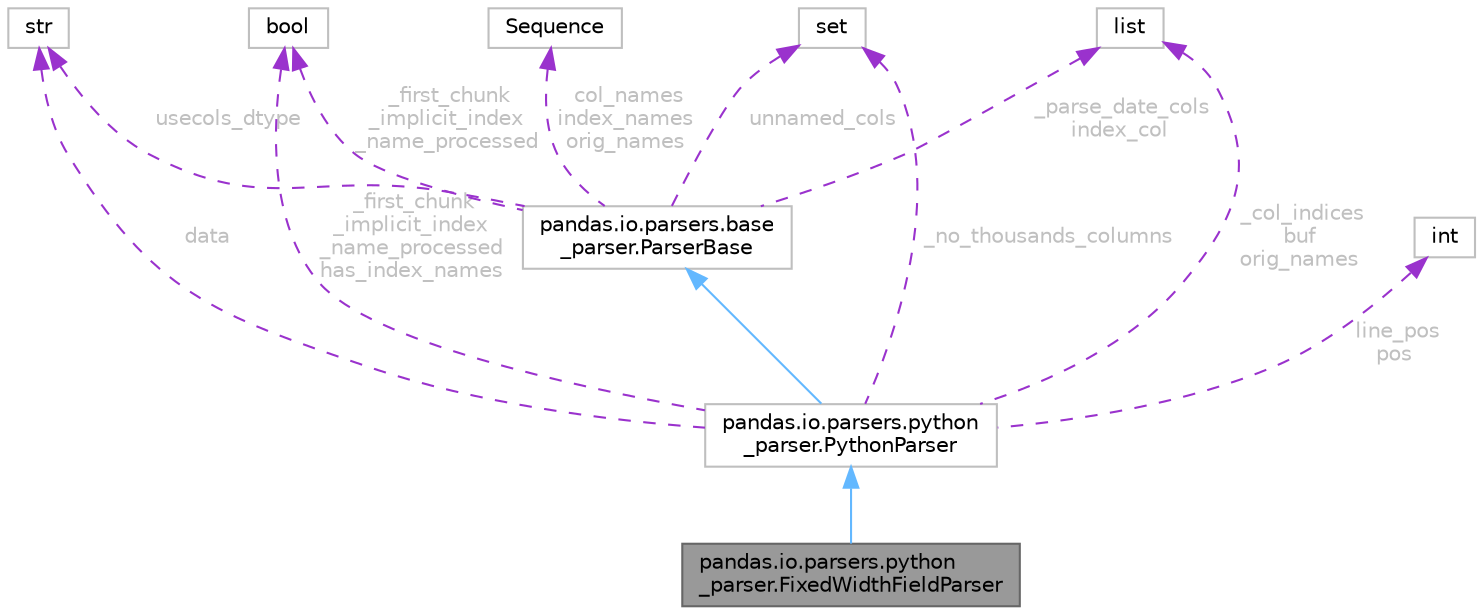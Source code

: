 digraph "pandas.io.parsers.python_parser.FixedWidthFieldParser"
{
 // LATEX_PDF_SIZE
  bgcolor="transparent";
  edge [fontname=Helvetica,fontsize=10,labelfontname=Helvetica,labelfontsize=10];
  node [fontname=Helvetica,fontsize=10,shape=box,height=0.2,width=0.4];
  Node1 [id="Node000001",label="pandas.io.parsers.python\l_parser.FixedWidthFieldParser",height=0.2,width=0.4,color="gray40", fillcolor="grey60", style="filled", fontcolor="black",tooltip=" "];
  Node2 -> Node1 [id="edge1_Node000001_Node000002",dir="back",color="steelblue1",style="solid",tooltip=" "];
  Node2 [id="Node000002",label="pandas.io.parsers.python\l_parser.PythonParser",height=0.2,width=0.4,color="grey75", fillcolor="white", style="filled",URL="$d3/d9c/classpandas_1_1io_1_1parsers_1_1python__parser_1_1PythonParser.html",tooltip=" "];
  Node3 -> Node2 [id="edge2_Node000002_Node000003",dir="back",color="steelblue1",style="solid",tooltip=" "];
  Node3 [id="Node000003",label="pandas.io.parsers.base\l_parser.ParserBase",height=0.2,width=0.4,color="grey75", fillcolor="white", style="filled",URL="$d0/d12/classpandas_1_1io_1_1parsers_1_1base__parser_1_1ParserBase.html",tooltip=" "];
  Node4 -> Node3 [id="edge3_Node000003_Node000004",dir="back",color="darkorchid3",style="dashed",tooltip=" ",label=" usecols_dtype",fontcolor="grey" ];
  Node4 [id="Node000004",label="str",height=0.2,width=0.4,color="grey75", fillcolor="white", style="filled",tooltip=" "];
  Node5 -> Node3 [id="edge4_Node000003_Node000005",dir="back",color="darkorchid3",style="dashed",tooltip=" ",label=" _first_chunk\n_implicit_index\n_name_processed",fontcolor="grey" ];
  Node5 [id="Node000005",label="bool",height=0.2,width=0.4,color="grey75", fillcolor="white", style="filled",tooltip=" "];
  Node6 -> Node3 [id="edge5_Node000003_Node000006",dir="back",color="darkorchid3",style="dashed",tooltip=" ",label=" col_names\nindex_names\norig_names",fontcolor="grey" ];
  Node6 [id="Node000006",label="Sequence",height=0.2,width=0.4,color="grey75", fillcolor="white", style="filled",tooltip=" "];
  Node7 -> Node3 [id="edge6_Node000003_Node000007",dir="back",color="darkorchid3",style="dashed",tooltip=" ",label=" _parse_date_cols\nindex_col",fontcolor="grey" ];
  Node7 [id="Node000007",label="list",height=0.2,width=0.4,color="grey75", fillcolor="white", style="filled",tooltip=" "];
  Node8 -> Node3 [id="edge7_Node000003_Node000008",dir="back",color="darkorchid3",style="dashed",tooltip=" ",label=" unnamed_cols",fontcolor="grey" ];
  Node8 [id="Node000008",label="set",height=0.2,width=0.4,color="grey75", fillcolor="white", style="filled",tooltip=" "];
  Node8 -> Node2 [id="edge8_Node000002_Node000008",dir="back",color="darkorchid3",style="dashed",tooltip=" ",label=" _no_thousands_columns",fontcolor="grey" ];
  Node4 -> Node2 [id="edge9_Node000002_Node000004",dir="back",color="darkorchid3",style="dashed",tooltip=" ",label=" data",fontcolor="grey" ];
  Node7 -> Node2 [id="edge10_Node000002_Node000007",dir="back",color="darkorchid3",style="dashed",tooltip=" ",label=" _col_indices\nbuf\norig_names",fontcolor="grey" ];
  Node9 -> Node2 [id="edge11_Node000002_Node000009",dir="back",color="darkorchid3",style="dashed",tooltip=" ",label=" line_pos\npos",fontcolor="grey" ];
  Node9 [id="Node000009",label="int",height=0.2,width=0.4,color="grey75", fillcolor="white", style="filled",tooltip=" "];
  Node5 -> Node2 [id="edge12_Node000002_Node000005",dir="back",color="darkorchid3",style="dashed",tooltip=" ",label=" _first_chunk\n_implicit_index\n_name_processed\nhas_index_names",fontcolor="grey" ];
}
